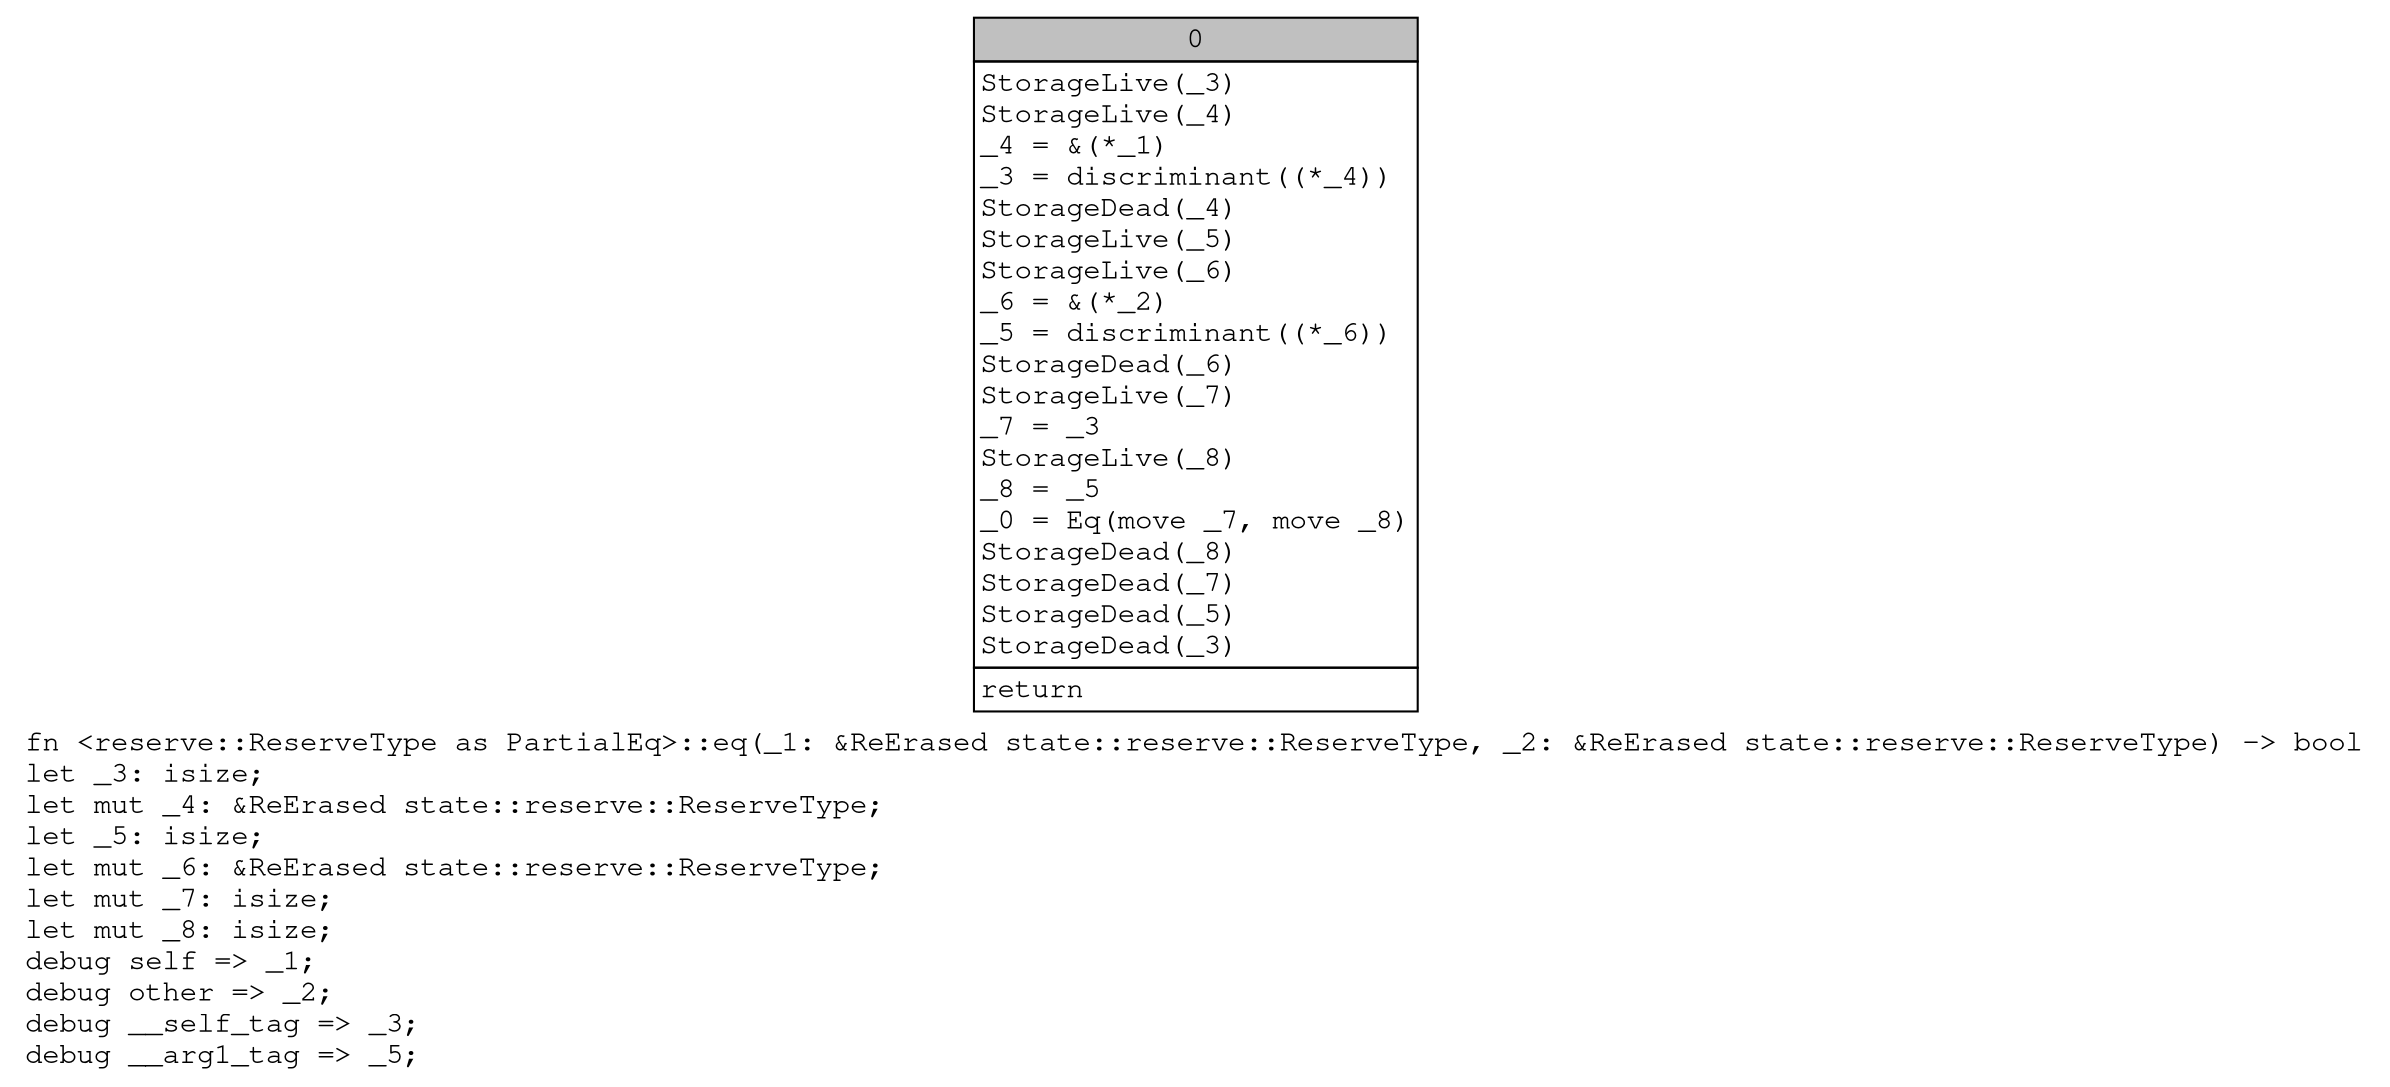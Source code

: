 digraph Mir_0_2414 {
    graph [fontname="Courier, monospace"];
    node [fontname="Courier, monospace"];
    edge [fontname="Courier, monospace"];
    label=<fn &lt;reserve::ReserveType as PartialEq&gt;::eq(_1: &amp;ReErased state::reserve::ReserveType, _2: &amp;ReErased state::reserve::ReserveType) -&gt; bool<br align="left"/>let _3: isize;<br align="left"/>let mut _4: &amp;ReErased state::reserve::ReserveType;<br align="left"/>let _5: isize;<br align="left"/>let mut _6: &amp;ReErased state::reserve::ReserveType;<br align="left"/>let mut _7: isize;<br align="left"/>let mut _8: isize;<br align="left"/>debug self =&gt; _1;<br align="left"/>debug other =&gt; _2;<br align="left"/>debug __self_tag =&gt; _3;<br align="left"/>debug __arg1_tag =&gt; _5;<br align="left"/>>;
    bb0__0_2414 [shape="none", label=<<table border="0" cellborder="1" cellspacing="0"><tr><td bgcolor="gray" align="center" colspan="1">0</td></tr><tr><td align="left" balign="left">StorageLive(_3)<br/>StorageLive(_4)<br/>_4 = &amp;(*_1)<br/>_3 = discriminant((*_4))<br/>StorageDead(_4)<br/>StorageLive(_5)<br/>StorageLive(_6)<br/>_6 = &amp;(*_2)<br/>_5 = discriminant((*_6))<br/>StorageDead(_6)<br/>StorageLive(_7)<br/>_7 = _3<br/>StorageLive(_8)<br/>_8 = _5<br/>_0 = Eq(move _7, move _8)<br/>StorageDead(_8)<br/>StorageDead(_7)<br/>StorageDead(_5)<br/>StorageDead(_3)<br/></td></tr><tr><td align="left">return</td></tr></table>>];
}
